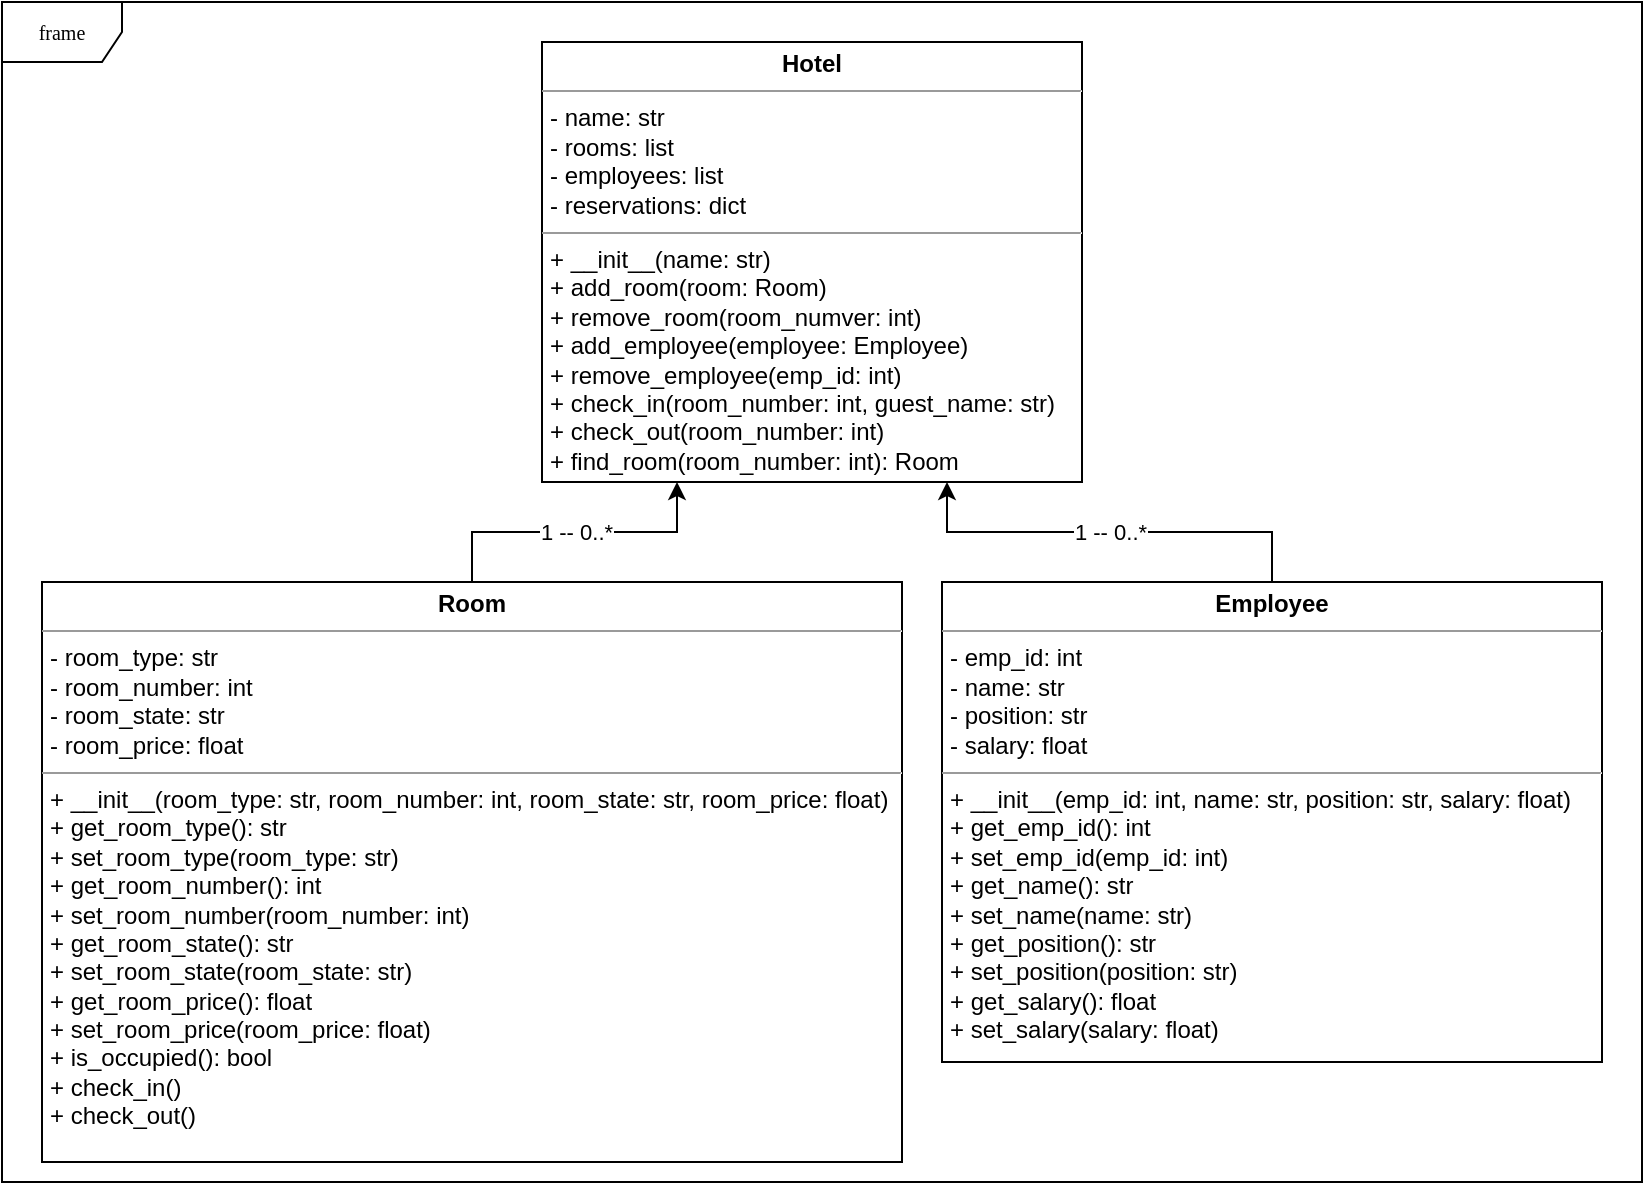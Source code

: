 <mxfile version="24.0.1" type="device">
  <diagram name="Page-1" id="c4acf3e9-155e-7222-9cf6-157b1a14988f">
    <mxGraphModel dx="1172" dy="618" grid="1" gridSize="10" guides="1" tooltips="1" connect="1" arrows="1" fold="1" page="1" pageScale="1" pageWidth="850" pageHeight="1100" background="none" math="0" shadow="0">
      <root>
        <mxCell id="0" />
        <mxCell id="1" parent="0" />
        <mxCell id="17acba5748e5396b-1" value="frame" style="shape=umlFrame;whiteSpace=wrap;html=1;rounded=0;shadow=0;comic=0;labelBackgroundColor=none;strokeWidth=1;fontFamily=Verdana;fontSize=10;align=center;" parent="1" vertex="1">
          <mxGeometry x="20" y="30" width="820" height="590" as="geometry" />
        </mxCell>
        <mxCell id="5d2195bd80daf111-15" value="&lt;p style=&quot;margin:0px;margin-top:4px;text-align:center;&quot;&gt;&lt;b&gt;Employee&lt;/b&gt;&lt;/p&gt;&lt;hr size=&quot;1&quot;&gt;&lt;p style=&quot;margin:0px;margin-left:4px;&quot;&gt;&lt;span style=&quot;background-color: initial;&quot;&gt;- emp_id: int&lt;/span&gt;&lt;/p&gt;&lt;p style=&quot;margin:0px;margin-left:4px;&quot;&gt;&lt;span style=&quot;background-color: initial;&quot;&gt;- name: str&lt;/span&gt;&lt;/p&gt;&lt;p style=&quot;margin:0px;margin-left:4px;&quot;&gt;&lt;span style=&quot;background-color: initial;&quot;&gt;- position: str&lt;/span&gt;&lt;/p&gt;&lt;p style=&quot;margin:0px;margin-left:4px;&quot;&gt;&lt;span style=&quot;background-color: initial;&quot;&gt;- salary: float&lt;/span&gt;&lt;/p&gt;&lt;hr size=&quot;1&quot;&gt;&lt;p style=&quot;margin:0px;margin-left:4px;&quot;&gt;&lt;span style=&quot;background-color: initial;&quot;&gt;+ __init__(emp_id: int, name: str, position: str, salary: float)&lt;/span&gt;&lt;br&gt;&lt;/p&gt;&lt;p style=&quot;margin:0px;margin-left:4px;&quot;&gt;&lt;span style=&quot;background-color: initial;&quot;&gt;+ get_emp_id(): int&lt;/span&gt;&lt;/p&gt;&lt;p style=&quot;margin:0px;margin-left:4px;&quot;&gt;&lt;span style=&quot;background-color: initial;&quot;&gt;+ set_emp_id(emp_id: int)&lt;/span&gt;&lt;/p&gt;&lt;p style=&quot;margin:0px;margin-left:4px;&quot;&gt;&lt;span style=&quot;background-color: initial;&quot;&gt;+ get_name(): str&lt;/span&gt;&lt;/p&gt;&lt;p style=&quot;margin:0px;margin-left:4px;&quot;&gt;&lt;span style=&quot;background-color: initial;&quot;&gt;+ set_name(name: str)&lt;/span&gt;&lt;/p&gt;&lt;p style=&quot;margin:0px;margin-left:4px;&quot;&gt;&lt;span style=&quot;background-color: initial;&quot;&gt;+ get_position(): str&lt;/span&gt;&lt;/p&gt;&lt;p style=&quot;margin:0px;margin-left:4px;&quot;&gt;&lt;span style=&quot;background-color: initial;&quot;&gt;+ set_position(position: str)&lt;/span&gt;&lt;/p&gt;&lt;p style=&quot;margin:0px;margin-left:4px;&quot;&gt;&lt;span style=&quot;background-color: initial;&quot;&gt;+ get_salary(): float&lt;/span&gt;&lt;/p&gt;&lt;p style=&quot;margin:0px;margin-left:4px;&quot;&gt;&lt;span style=&quot;background-color: initial;&quot;&gt;+ set_salary(salary: float)&lt;/span&gt;&lt;/p&gt;" style="verticalAlign=top;align=left;overflow=fill;fontSize=12;fontFamily=Helvetica;html=1;rounded=0;shadow=0;comic=0;labelBackgroundColor=none;strokeWidth=1" parent="1" vertex="1">
          <mxGeometry x="490" y="320" width="330" height="240" as="geometry" />
        </mxCell>
        <mxCell id="hru5D2vzHSLLFb0k-sDj-2" value="1 -- 0..*" style="edgeStyle=orthogonalEdgeStyle;rounded=0;orthogonalLoop=1;jettySize=auto;html=1;exitX=0.5;exitY=0;exitDx=0;exitDy=0;entryX=0.75;entryY=1;entryDx=0;entryDy=0;" parent="1" source="5d2195bd80daf111-15" target="hru5D2vzHSLLFb0k-sDj-1" edge="1">
          <mxGeometry relative="1" as="geometry" />
        </mxCell>
        <mxCell id="hru5D2vzHSLLFb0k-sDj-1" value="&lt;p style=&quot;margin:0px;margin-top:4px;text-align:center;&quot;&gt;&lt;b&gt;Hotel&lt;/b&gt;&lt;/p&gt;&lt;hr size=&quot;1&quot;&gt;&lt;p style=&quot;margin:0px;margin-left:4px;&quot;&gt;- name: str&lt;/p&gt;&lt;p style=&quot;margin:0px;margin-left:4px;&quot;&gt;- rooms: list&lt;/p&gt;&lt;p style=&quot;margin:0px;margin-left:4px;&quot;&gt;- employees: list&lt;/p&gt;&lt;p style=&quot;margin:0px;margin-left:4px;&quot;&gt;- reservations: dict&lt;/p&gt;&lt;hr size=&quot;1&quot;&gt;&lt;p style=&quot;margin:0px;margin-left:4px;&quot;&gt;+ __init__(name: str)&lt;/p&gt;&lt;p style=&quot;margin:0px;margin-left:4px;&quot;&gt;+ add_room(room: Room)&lt;/p&gt;&lt;p style=&quot;margin:0px;margin-left:4px;&quot;&gt;+ remove_room(room_numver: int)&lt;/p&gt;&lt;p style=&quot;margin:0px;margin-left:4px;&quot;&gt;+ add_employee(employee: Employee)&lt;/p&gt;&lt;p style=&quot;margin:0px;margin-left:4px;&quot;&gt;+ remove_employee(emp_id: int)&lt;/p&gt;&lt;p style=&quot;margin:0px;margin-left:4px;&quot;&gt;+ check_in(room_number: int, guest_name: str)&lt;/p&gt;&lt;p style=&quot;margin:0px;margin-left:4px;&quot;&gt;+ check_out(room_number: int)&lt;/p&gt;&lt;p style=&quot;margin:0px;margin-left:4px;&quot;&gt;+ find_room(room_number: int): Room&lt;/p&gt;" style="verticalAlign=top;align=left;overflow=fill;fontSize=12;fontFamily=Helvetica;html=1;rounded=0;shadow=0;comic=0;labelBackgroundColor=none;strokeWidth=1" parent="1" vertex="1">
          <mxGeometry x="290" y="50" width="270" height="220" as="geometry" />
        </mxCell>
        <mxCell id="hru5D2vzHSLLFb0k-sDj-3" value="&lt;p style=&quot;margin:0px;margin-top:4px;text-align:center;&quot;&gt;&lt;b&gt;Room&lt;/b&gt;&lt;/p&gt;&lt;hr size=&quot;1&quot;&gt;&lt;p style=&quot;margin:0px;margin-left:4px;&quot;&gt;&lt;span style=&quot;background-color: initial;&quot;&gt;- room_type: str&lt;/span&gt;&lt;/p&gt;&lt;p style=&quot;margin:0px;margin-left:4px;&quot;&gt;- room_number: int&lt;/p&gt;&lt;p style=&quot;margin:0px;margin-left:4px;&quot;&gt;- room_state: str&lt;/p&gt;&lt;p style=&quot;margin:0px;margin-left:4px;&quot;&gt;- room_price: float&lt;/p&gt;&lt;hr size=&quot;1&quot;&gt;&lt;p style=&quot;margin:0px;margin-left:4px;&quot;&gt;+ __init__(room_type: str, room_number: int, room_state: str, room_price: float)&amp;nbsp;&lt;/p&gt;&lt;p style=&quot;margin:0px;margin-left:4px;&quot;&gt;&lt;span style=&quot;background-color: initial;&quot;&gt;+ get_room_type(): str&lt;/span&gt;&lt;/p&gt;&lt;p style=&quot;margin:0px;margin-left:4px;&quot;&gt;+ set_room_type(room_type: str)&lt;/p&gt;&lt;p style=&quot;margin:0px;margin-left:4px;&quot;&gt;+ get_room_number(): int&lt;/p&gt;&lt;p style=&quot;margin:0px;margin-left:4px;&quot;&gt;+ set_room_number(room_number: int)&lt;/p&gt;&lt;p style=&quot;margin:0px;margin-left:4px;&quot;&gt;+ get_room_state(): str&lt;/p&gt;&lt;p style=&quot;margin:0px;margin-left:4px;&quot;&gt;+ set_room_state(room_state: str)&lt;/p&gt;&lt;p style=&quot;margin:0px;margin-left:4px;&quot;&gt;+ get_room_price(): float&lt;/p&gt;&lt;p style=&quot;margin:0px;margin-left:4px;&quot;&gt;+ set_room_price(room_price: float)&lt;/p&gt;&lt;p style=&quot;margin:0px;margin-left:4px;&quot;&gt;+ is_occupied(): bool&lt;/p&gt;&lt;p style=&quot;margin:0px;margin-left:4px;&quot;&gt;+ check_in()&lt;/p&gt;&lt;p style=&quot;margin:0px;margin-left:4px;&quot;&gt;+ check_out()&lt;/p&gt;" style="verticalAlign=top;align=left;overflow=fill;fontSize=12;fontFamily=Helvetica;html=1;rounded=0;shadow=0;comic=0;labelBackgroundColor=none;strokeWidth=1" parent="1" vertex="1">
          <mxGeometry x="40" y="320" width="430" height="290" as="geometry" />
        </mxCell>
        <mxCell id="hru5D2vzHSLLFb0k-sDj-4" value="1 -- 0..*" style="edgeStyle=orthogonalEdgeStyle;rounded=0;orthogonalLoop=1;jettySize=auto;html=1;exitX=0.5;exitY=0;exitDx=0;exitDy=0;entryX=0.25;entryY=1;entryDx=0;entryDy=0;" parent="1" source="hru5D2vzHSLLFb0k-sDj-3" target="hru5D2vzHSLLFb0k-sDj-1" edge="1">
          <mxGeometry relative="1" as="geometry">
            <mxPoint x="645" y="380" as="sourcePoint" />
            <mxPoint x="435" y="240" as="targetPoint" />
          </mxGeometry>
        </mxCell>
      </root>
    </mxGraphModel>
  </diagram>
</mxfile>
